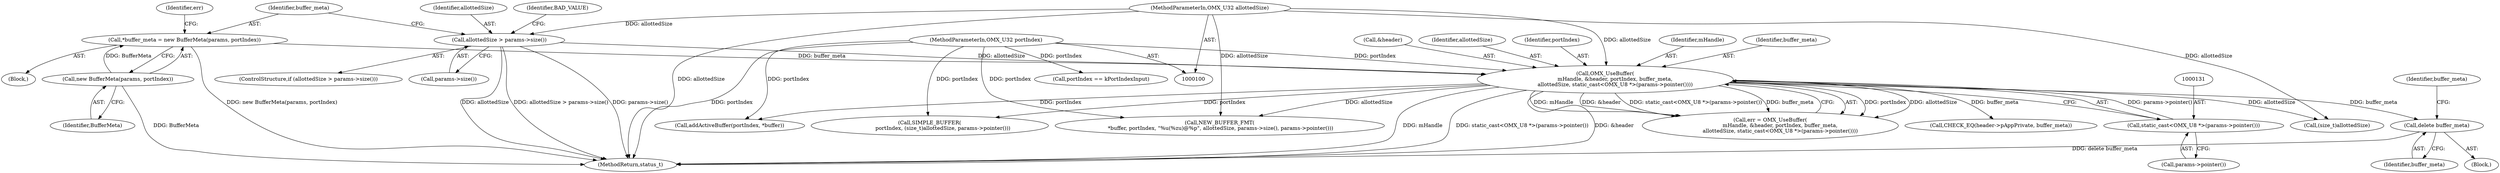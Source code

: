 digraph "0_Android_b351eabb428c7ca85a34513c64601f437923d576_11@API" {
"1000147" [label="(Call,delete buffer_meta)"];
"1000123" [label="(Call,OMX_UseBuffer(\n            mHandle, &header, portIndex, buffer_meta,\n            allottedSize, static_cast<OMX_U8 *>(params->pointer())))"];
"1000101" [label="(MethodParameterIn,OMX_U32 portIndex)"];
"1000115" [label="(Call,*buffer_meta = new BufferMeta(params, portIndex))"];
"1000117" [label="(Call,new BufferMeta(params, portIndex))"];
"1000108" [label="(Call,allottedSize > params->size())"];
"1000104" [label="(MethodParameterIn,OMX_U32 allottedSize)"];
"1000130" [label="(Call,static_cast<OMX_U8 *>(params->pointer()))"];
"1000116" [label="(Identifier,buffer_meta)"];
"1000143" [label="(Call,(size_t)allottedSize)"];
"1000124" [label="(Identifier,mHandle)"];
"1000137" [label="(Block,)"];
"1000128" [label="(Identifier,buffer_meta)"];
"1000150" [label="(Identifier,buffer_meta)"];
"1000141" [label="(Call,SIMPLE_BUFFER(\n                portIndex, (size_t)allottedSize, params->pointer()))"];
"1000118" [label="(Identifier,BufferMeta)"];
"1000123" [label="(Call,OMX_UseBuffer(\n            mHandle, &header, portIndex, buffer_meta,\n            allottedSize, static_cast<OMX_U8 *>(params->pointer())))"];
"1000125" [label="(Call,&header)"];
"1000115" [label="(Call,*buffer_meta = new BufferMeta(params, portIndex))"];
"1000159" [label="(Call,CHECK_EQ(header->pAppPrivate, buffer_meta))"];
"1000105" [label="(Block,)"];
"1000110" [label="(Call,params->size())"];
"1000187" [label="(Call,NEW_BUFFER_FMT(\n *buffer, portIndex, \"%u(%zu)@%p\", allottedSize, params->size(), params->pointer()))"];
"1000129" [label="(Identifier,allottedSize)"];
"1000108" [label="(Call,allottedSize > params->size())"];
"1000197" [label="(MethodReturn,status_t)"];
"1000127" [label="(Identifier,portIndex)"];
"1000130" [label="(Call,static_cast<OMX_U8 *>(params->pointer()))"];
"1000117" [label="(Call,new BufferMeta(params, portIndex))"];
"1000107" [label="(ControlStructure,if (allottedSize > params->size()))"];
"1000121" [label="(Call,err = OMX_UseBuffer(\n            mHandle, &header, portIndex, buffer_meta,\n            allottedSize, static_cast<OMX_U8 *>(params->pointer())))"];
"1000101" [label="(MethodParameterIn,OMX_U32 portIndex)"];
"1000148" [label="(Identifier,buffer_meta)"];
"1000113" [label="(Identifier,BAD_VALUE)"];
"1000109" [label="(Identifier,allottedSize)"];
"1000132" [label="(Call,params->pointer())"];
"1000122" [label="(Identifier,err)"];
"1000147" [label="(Call,delete buffer_meta)"];
"1000179" [label="(Call,portIndex == kPortIndexInput)"];
"1000104" [label="(MethodParameterIn,OMX_U32 allottedSize)"];
"1000169" [label="(Call,addActiveBuffer(portIndex, *buffer))"];
"1000147" -> "1000137"  [label="AST: "];
"1000147" -> "1000148"  [label="CFG: "];
"1000148" -> "1000147"  [label="AST: "];
"1000150" -> "1000147"  [label="CFG: "];
"1000147" -> "1000197"  [label="DDG: delete buffer_meta"];
"1000123" -> "1000147"  [label="DDG: buffer_meta"];
"1000123" -> "1000121"  [label="AST: "];
"1000123" -> "1000130"  [label="CFG: "];
"1000124" -> "1000123"  [label="AST: "];
"1000125" -> "1000123"  [label="AST: "];
"1000127" -> "1000123"  [label="AST: "];
"1000128" -> "1000123"  [label="AST: "];
"1000129" -> "1000123"  [label="AST: "];
"1000130" -> "1000123"  [label="AST: "];
"1000121" -> "1000123"  [label="CFG: "];
"1000123" -> "1000197"  [label="DDG: mHandle"];
"1000123" -> "1000197"  [label="DDG: static_cast<OMX_U8 *>(params->pointer())"];
"1000123" -> "1000197"  [label="DDG: &header"];
"1000123" -> "1000121"  [label="DDG: portIndex"];
"1000123" -> "1000121"  [label="DDG: allottedSize"];
"1000123" -> "1000121"  [label="DDG: mHandle"];
"1000123" -> "1000121"  [label="DDG: &header"];
"1000123" -> "1000121"  [label="DDG: static_cast<OMX_U8 *>(params->pointer())"];
"1000123" -> "1000121"  [label="DDG: buffer_meta"];
"1000101" -> "1000123"  [label="DDG: portIndex"];
"1000115" -> "1000123"  [label="DDG: buffer_meta"];
"1000108" -> "1000123"  [label="DDG: allottedSize"];
"1000104" -> "1000123"  [label="DDG: allottedSize"];
"1000130" -> "1000123"  [label="DDG: params->pointer()"];
"1000123" -> "1000141"  [label="DDG: portIndex"];
"1000123" -> "1000143"  [label="DDG: allottedSize"];
"1000123" -> "1000159"  [label="DDG: buffer_meta"];
"1000123" -> "1000169"  [label="DDG: portIndex"];
"1000123" -> "1000187"  [label="DDG: allottedSize"];
"1000101" -> "1000100"  [label="AST: "];
"1000101" -> "1000197"  [label="DDG: portIndex"];
"1000101" -> "1000141"  [label="DDG: portIndex"];
"1000101" -> "1000169"  [label="DDG: portIndex"];
"1000101" -> "1000179"  [label="DDG: portIndex"];
"1000101" -> "1000187"  [label="DDG: portIndex"];
"1000115" -> "1000105"  [label="AST: "];
"1000115" -> "1000117"  [label="CFG: "];
"1000116" -> "1000115"  [label="AST: "];
"1000117" -> "1000115"  [label="AST: "];
"1000122" -> "1000115"  [label="CFG: "];
"1000115" -> "1000197"  [label="DDG: new BufferMeta(params, portIndex)"];
"1000117" -> "1000115"  [label="DDG: BufferMeta"];
"1000117" -> "1000118"  [label="CFG: "];
"1000118" -> "1000117"  [label="AST: "];
"1000117" -> "1000197"  [label="DDG: BufferMeta"];
"1000108" -> "1000107"  [label="AST: "];
"1000108" -> "1000110"  [label="CFG: "];
"1000109" -> "1000108"  [label="AST: "];
"1000110" -> "1000108"  [label="AST: "];
"1000113" -> "1000108"  [label="CFG: "];
"1000116" -> "1000108"  [label="CFG: "];
"1000108" -> "1000197"  [label="DDG: allottedSize > params->size()"];
"1000108" -> "1000197"  [label="DDG: params->size()"];
"1000108" -> "1000197"  [label="DDG: allottedSize"];
"1000104" -> "1000108"  [label="DDG: allottedSize"];
"1000104" -> "1000100"  [label="AST: "];
"1000104" -> "1000197"  [label="DDG: allottedSize"];
"1000104" -> "1000143"  [label="DDG: allottedSize"];
"1000104" -> "1000187"  [label="DDG: allottedSize"];
"1000130" -> "1000132"  [label="CFG: "];
"1000131" -> "1000130"  [label="AST: "];
"1000132" -> "1000130"  [label="AST: "];
}
